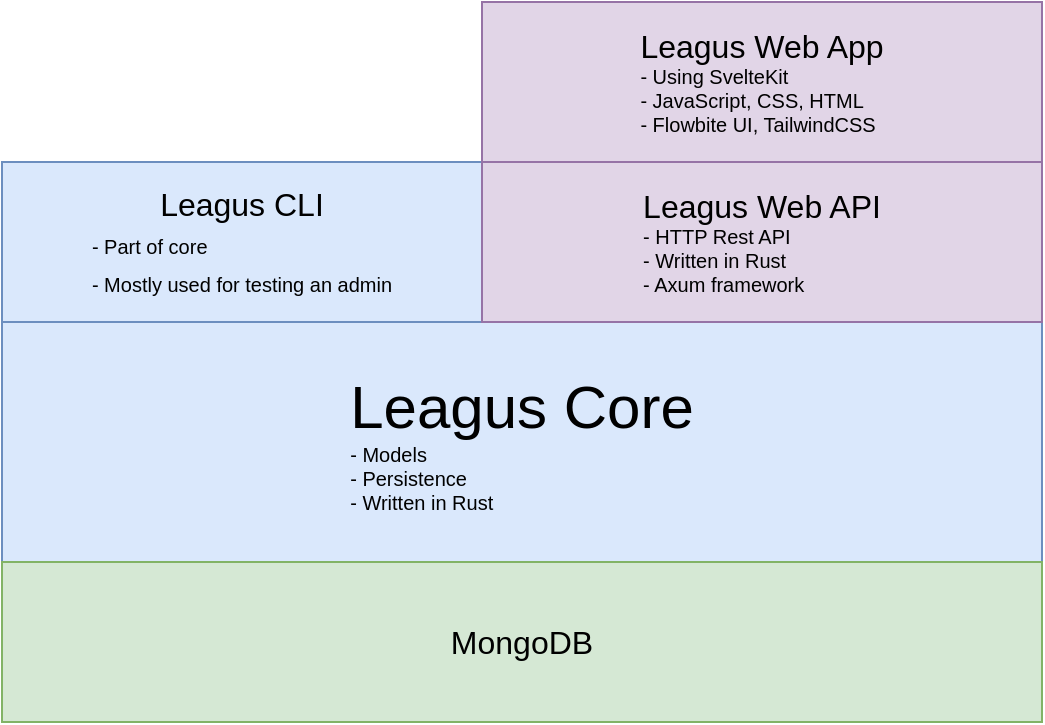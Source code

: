 <mxfile version="23.1.5" type="device">
  <diagram name="Page-1" id="XK9vBe3nFVDsbnq9x19j">
    <mxGraphModel dx="2033" dy="794" grid="1" gridSize="10" guides="1" tooltips="1" connect="1" arrows="1" fold="1" page="1" pageScale="1" pageWidth="850" pageHeight="1100" math="0" shadow="0">
      <root>
        <mxCell id="0" />
        <mxCell id="1" parent="0" />
        <mxCell id="KldfgHMvO4JfyCMl7Jyr-1" value="&lt;div&gt;Leagus Core&lt;/div&gt;&lt;div align=&quot;left&quot; style=&quot;font-size: 10px;&quot;&gt;&lt;font style=&quot;font-size: 10px;&quot;&gt;- Models&lt;/font&gt;&lt;/div&gt;&lt;div style=&quot;font-size: 10px;&quot; align=&quot;left&quot;&gt;&lt;font style=&quot;font-size: 10px;&quot;&gt;- Persistence&lt;/font&gt;&lt;/div&gt;&lt;div align=&quot;left&quot; style=&quot;font-size: 10px;&quot;&gt;&lt;font style=&quot;font-size: 10px;&quot;&gt;- Written in Rust&lt;font style=&quot;font-size: 10px;&quot;&gt;&lt;br&gt;&lt;/font&gt;&lt;/font&gt;&lt;/div&gt;" style="rounded=0;whiteSpace=wrap;html=1;fontSize=30;verticalAlign=middle;fillColor=#dae8fc;strokeColor=#6c8ebf;glass=0;" vertex="1" parent="1">
          <mxGeometry x="160" y="520" width="520" height="120" as="geometry" />
        </mxCell>
        <mxCell id="KldfgHMvO4JfyCMl7Jyr-2" value="&lt;div&gt;Leagus CLI&lt;/div&gt;&lt;div align=&quot;left&quot;&gt;&lt;font style=&quot;font-size: 10px;&quot;&gt;- Part of core&lt;/font&gt;&lt;/div&gt;&lt;div align=&quot;left&quot;&gt;&lt;font style=&quot;font-size: 10px;&quot;&gt;- Mostly used for testing an admin&lt;br&gt;&lt;/font&gt;&lt;/div&gt;" style="rounded=0;whiteSpace=wrap;html=1;fillColor=#dae8fc;strokeColor=#6c8ebf;glass=0;fontSize=16;" vertex="1" parent="1">
          <mxGeometry x="160" y="440" width="240" height="80" as="geometry" />
        </mxCell>
        <mxCell id="KldfgHMvO4JfyCMl7Jyr-3" value="&lt;div&gt;Leagus Web API&lt;/div&gt;&lt;div style=&quot;font-size: 10px;&quot; align=&quot;left&quot;&gt;&lt;font style=&quot;font-size: 10px;&quot;&gt;- HTTP Rest API&lt;/font&gt;&lt;/div&gt;&lt;div style=&quot;font-size: 10px;&quot; align=&quot;left&quot;&gt;&lt;font style=&quot;font-size: 10px;&quot;&gt;- Written in Rust&lt;/font&gt;&lt;/div&gt;&lt;div style=&quot;font-size: 10px;&quot; align=&quot;left&quot;&gt;&lt;font style=&quot;font-size: 10px;&quot;&gt;- Axum framework&lt;/font&gt;&lt;br&gt;&lt;/div&gt;" style="rounded=0;whiteSpace=wrap;html=1;fillColor=#e1d5e7;strokeColor=#9673a6;fontSize=16;" vertex="1" parent="1">
          <mxGeometry x="400" y="440" width="280" height="80" as="geometry" />
        </mxCell>
        <mxCell id="KldfgHMvO4JfyCMl7Jyr-4" value="MongoDB" style="rounded=0;whiteSpace=wrap;html=1;fillColor=#d5e8d4;strokeColor=#82b366;fontSize=16;" vertex="1" parent="1">
          <mxGeometry x="160" y="640" width="520" height="80" as="geometry" />
        </mxCell>
        <mxCell id="KldfgHMvO4JfyCMl7Jyr-5" value="&lt;div style=&quot;font-size: 16px;&quot;&gt;Leagus Web App&lt;/div&gt;&lt;div align=&quot;left&quot; style=&quot;font-size: 10px;&quot;&gt;&lt;font style=&quot;font-size: 10px;&quot;&gt;- Using SvelteKit&lt;/font&gt;&lt;/div&gt;&lt;div align=&quot;left&quot; style=&quot;font-size: 10px;&quot;&gt;&lt;font style=&quot;font-size: 10px;&quot;&gt;- JavaScript, CSS, HTML&lt;/font&gt;&lt;/div&gt;&lt;div align=&quot;left&quot; style=&quot;font-size: 10px;&quot;&gt;&lt;font style=&quot;font-size: 10px;&quot;&gt;- Flowbite UI, TailwindCSS&lt;br&gt;&lt;/font&gt;&lt;/div&gt;" style="rounded=0;whiteSpace=wrap;html=1;fillColor=#e1d5e7;strokeColor=#9673a6;fontSize=16;" vertex="1" parent="1">
          <mxGeometry x="400" y="360" width="280" height="80" as="geometry" />
        </mxCell>
      </root>
    </mxGraphModel>
  </diagram>
</mxfile>
